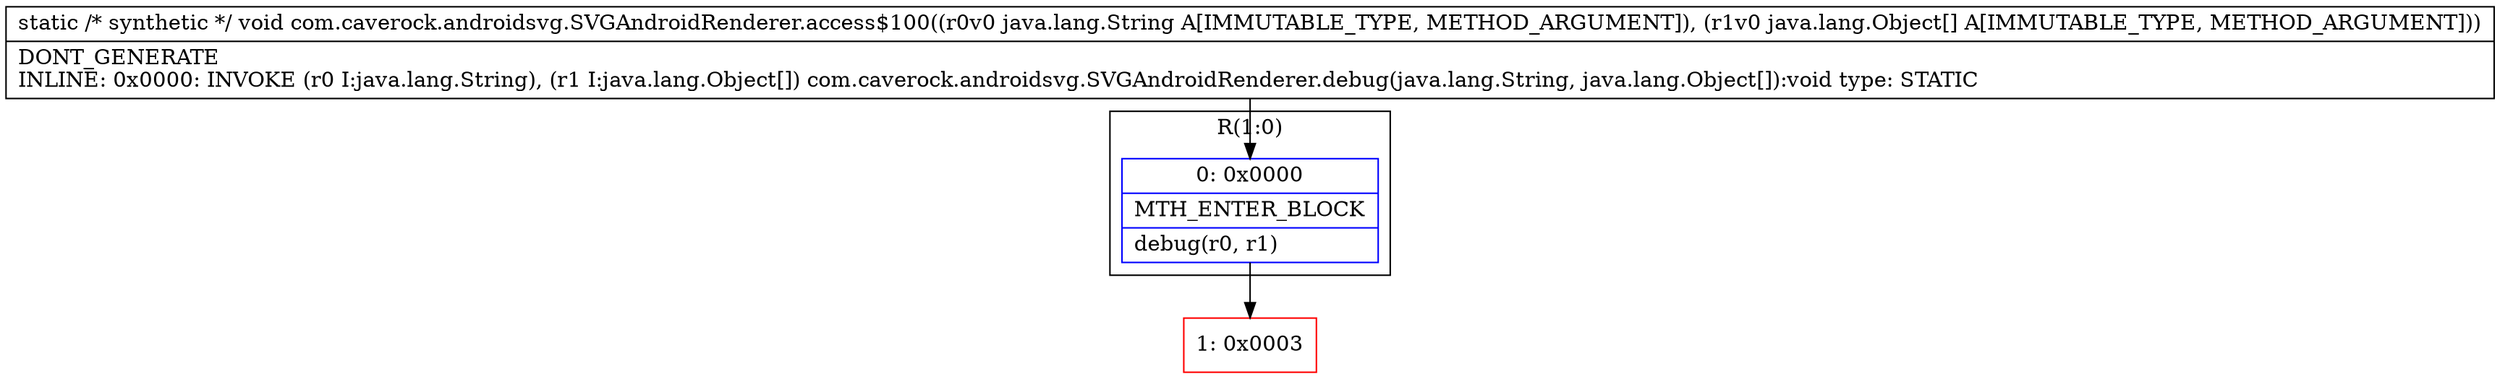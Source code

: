 digraph "CFG forcom.caverock.androidsvg.SVGAndroidRenderer.access$100(Ljava\/lang\/String;[Ljava\/lang\/Object;)V" {
subgraph cluster_Region_176080282 {
label = "R(1:0)";
node [shape=record,color=blue];
Node_0 [shape=record,label="{0\:\ 0x0000|MTH_ENTER_BLOCK\l|debug(r0, r1)\l}"];
}
Node_1 [shape=record,color=red,label="{1\:\ 0x0003}"];
MethodNode[shape=record,label="{static \/* synthetic *\/ void com.caverock.androidsvg.SVGAndroidRenderer.access$100((r0v0 java.lang.String A[IMMUTABLE_TYPE, METHOD_ARGUMENT]), (r1v0 java.lang.Object[] A[IMMUTABLE_TYPE, METHOD_ARGUMENT]))  | DONT_GENERATE\lINLINE: 0x0000: INVOKE  (r0 I:java.lang.String), (r1 I:java.lang.Object[]) com.caverock.androidsvg.SVGAndroidRenderer.debug(java.lang.String, java.lang.Object[]):void type: STATIC\l}"];
MethodNode -> Node_0;
Node_0 -> Node_1;
}

